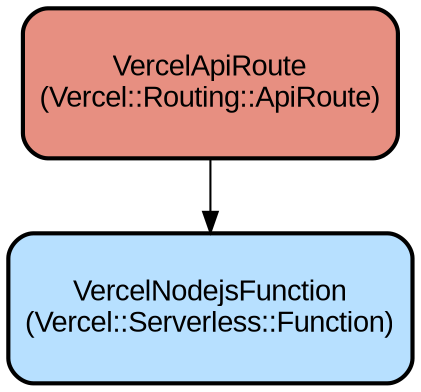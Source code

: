 digraph INFRA {
  node [ color = "black", fillcolor = "#E6E6E6", height =1, style = "filled,bold,rounded", fontname = "Arial" ];
  "VercelNodejsFunction" [ label = "VercelNodejsFunction
(Vercel::Serverless::Function)", shape =rectangle, fillcolor = "#B7E0FF" ];
  "VercelApiRoute" [ label = "VercelApiRoute
(Vercel::Routing::ApiRoute)", shape =rectangle, fillcolor = "#E78F81" ];
  "VercelApiRoute" -> "VercelNodejsFunction";
}
